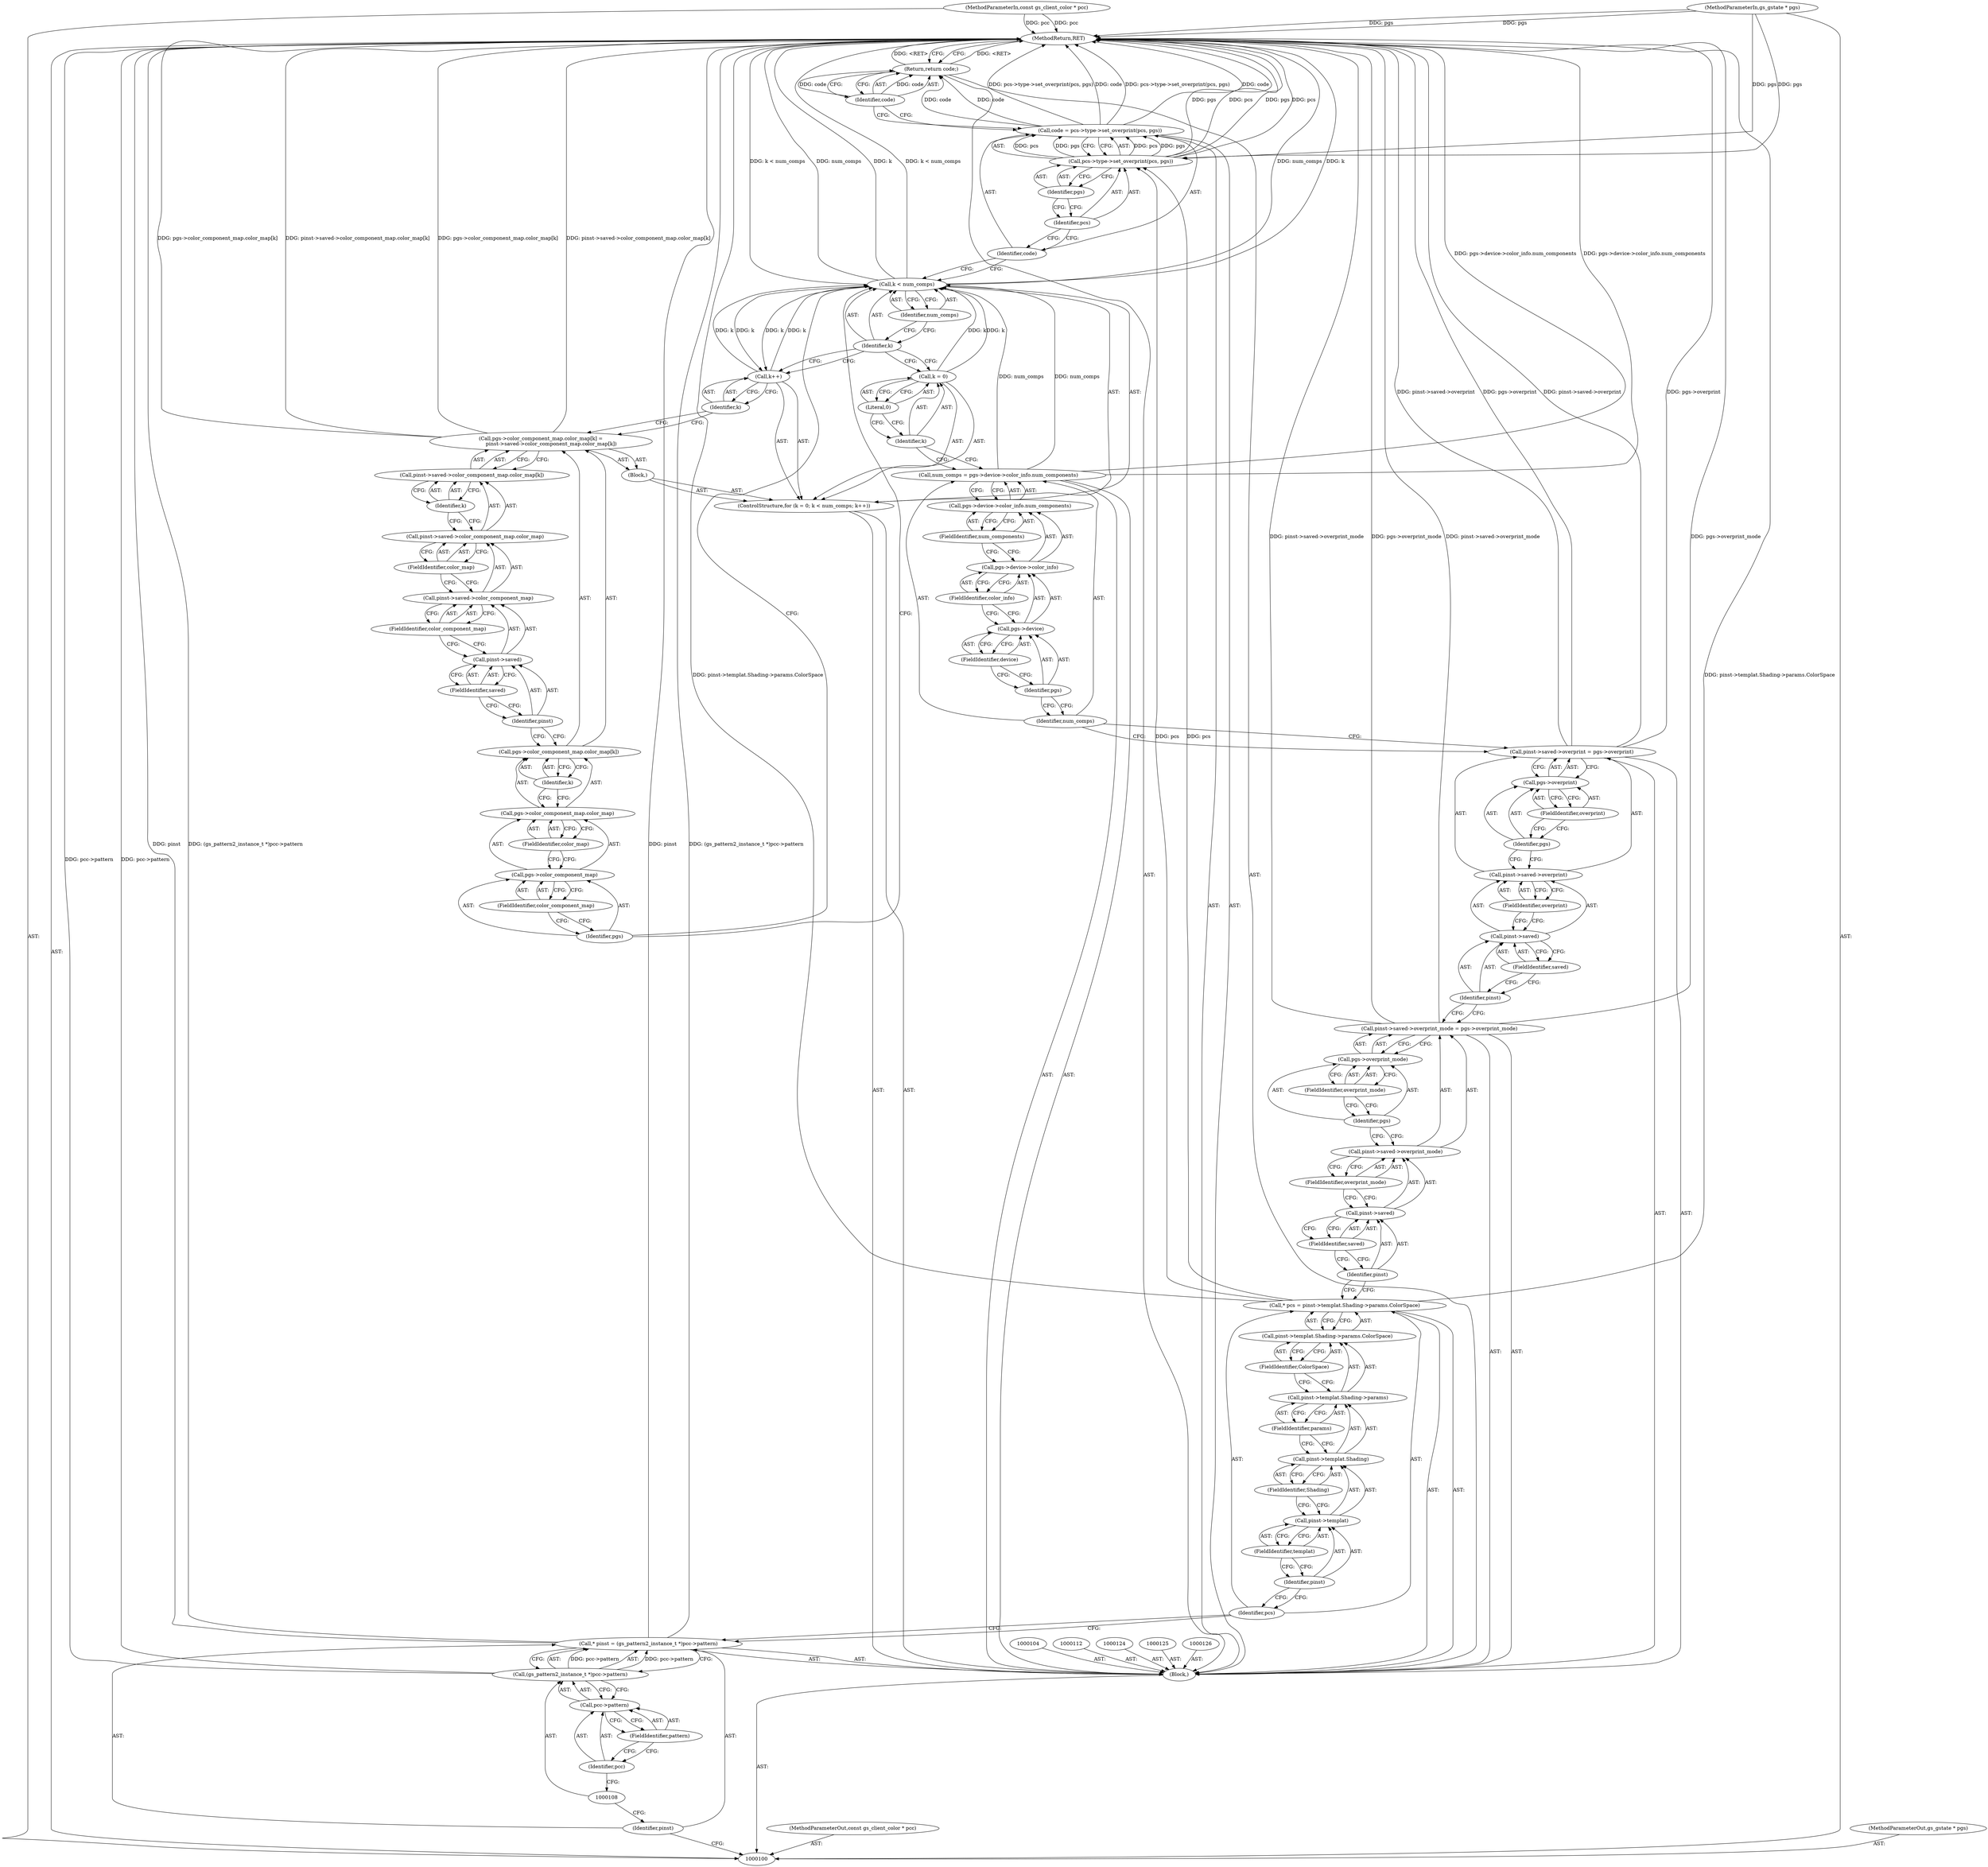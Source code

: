 digraph "0_ghostscript_693baf02152119af6e6afd30bb8ec76d14f84bbf" {
"1000188" [label="(MethodReturn,RET)"];
"1000101" [label="(MethodParameterIn,const gs_client_color * pcc)"];
"1000236" [label="(MethodParameterOut,const gs_client_color * pcc)"];
"1000102" [label="(MethodParameterIn,gs_gstate * pgs)"];
"1000237" [label="(MethodParameterOut,gs_gstate * pgs)"];
"1000147" [label="(Call,pgs->device->color_info.num_components)"];
"1000148" [label="(Call,pgs->device->color_info)"];
"1000149" [label="(Call,pgs->device)"];
"1000150" [label="(Identifier,pgs)"];
"1000151" [label="(FieldIdentifier,device)"];
"1000152" [label="(FieldIdentifier,color_info)"];
"1000153" [label="(FieldIdentifier,num_components)"];
"1000145" [label="(Call,num_comps = pgs->device->color_info.num_components)"];
"1000146" [label="(Identifier,num_comps)"];
"1000155" [label="(Call,k = 0)"];
"1000156" [label="(Identifier,k)"];
"1000157" [label="(Literal,0)"];
"1000158" [label="(Call,k < num_comps)"];
"1000159" [label="(Identifier,k)"];
"1000160" [label="(Identifier,num_comps)"];
"1000161" [label="(Call,k++)"];
"1000162" [label="(Identifier,k)"];
"1000163" [label="(Block,)"];
"1000154" [label="(ControlStructure,for (k = 0; k < num_comps; k++))"];
"1000169" [label="(FieldIdentifier,color_component_map)"];
"1000170" [label="(FieldIdentifier,color_map)"];
"1000171" [label="(Identifier,k)"];
"1000164" [label="(Call,pgs->color_component_map.color_map[k] =\n             pinst->saved->color_component_map.color_map[k])"];
"1000165" [label="(Call,pgs->color_component_map.color_map[k])"];
"1000166" [label="(Call,pgs->color_component_map.color_map)"];
"1000167" [label="(Call,pgs->color_component_map)"];
"1000168" [label="(Identifier,pgs)"];
"1000172" [label="(Call,pinst->saved->color_component_map.color_map[k])"];
"1000173" [label="(Call,pinst->saved->color_component_map.color_map)"];
"1000174" [label="(Call,pinst->saved->color_component_map)"];
"1000175" [label="(Call,pinst->saved)"];
"1000176" [label="(Identifier,pinst)"];
"1000177" [label="(FieldIdentifier,saved)"];
"1000178" [label="(FieldIdentifier,color_component_map)"];
"1000179" [label="(FieldIdentifier,color_map)"];
"1000180" [label="(Identifier,k)"];
"1000183" [label="(Call,pcs->type->set_overprint(pcs, pgs))"];
"1000184" [label="(Identifier,pcs)"];
"1000185" [label="(Identifier,pgs)"];
"1000181" [label="(Call,code = pcs->type->set_overprint(pcs, pgs))"];
"1000182" [label="(Identifier,code)"];
"1000187" [label="(Identifier,code)"];
"1000186" [label="(Return,return code;)"];
"1000103" [label="(Block,)"];
"1000105" [label="(Call,* pinst = (gs_pattern2_instance_t *)pcc->pattern)"];
"1000106" [label="(Identifier,pinst)"];
"1000107" [label="(Call,(gs_pattern2_instance_t *)pcc->pattern)"];
"1000109" [label="(Call,pcc->pattern)"];
"1000110" [label="(Identifier,pcc)"];
"1000111" [label="(FieldIdentifier,pattern)"];
"1000113" [label="(Call,* pcs = pinst->templat.Shading->params.ColorSpace)"];
"1000114" [label="(Identifier,pcs)"];
"1000115" [label="(Call,pinst->templat.Shading->params.ColorSpace)"];
"1000116" [label="(Call,pinst->templat.Shading->params)"];
"1000117" [label="(Call,pinst->templat.Shading)"];
"1000118" [label="(Call,pinst->templat)"];
"1000119" [label="(Identifier,pinst)"];
"1000120" [label="(FieldIdentifier,templat)"];
"1000121" [label="(FieldIdentifier,Shading)"];
"1000122" [label="(FieldIdentifier,params)"];
"1000123" [label="(FieldIdentifier,ColorSpace)"];
"1000131" [label="(FieldIdentifier,saved)"];
"1000132" [label="(FieldIdentifier,overprint_mode)"];
"1000133" [label="(Call,pgs->overprint_mode)"];
"1000134" [label="(Identifier,pgs)"];
"1000135" [label="(FieldIdentifier,overprint_mode)"];
"1000127" [label="(Call,pinst->saved->overprint_mode = pgs->overprint_mode)"];
"1000128" [label="(Call,pinst->saved->overprint_mode)"];
"1000129" [label="(Call,pinst->saved)"];
"1000130" [label="(Identifier,pinst)"];
"1000140" [label="(FieldIdentifier,saved)"];
"1000141" [label="(FieldIdentifier,overprint)"];
"1000142" [label="(Call,pgs->overprint)"];
"1000143" [label="(Identifier,pgs)"];
"1000144" [label="(FieldIdentifier,overprint)"];
"1000136" [label="(Call,pinst->saved->overprint = pgs->overprint)"];
"1000137" [label="(Call,pinst->saved->overprint)"];
"1000138" [label="(Call,pinst->saved)"];
"1000139" [label="(Identifier,pinst)"];
"1000188" -> "1000100"  [label="AST: "];
"1000188" -> "1000186"  [label="CFG: "];
"1000183" -> "1000188"  [label="DDG: pgs"];
"1000183" -> "1000188"  [label="DDG: pcs"];
"1000105" -> "1000188"  [label="DDG: (gs_pattern2_instance_t *)pcc->pattern"];
"1000105" -> "1000188"  [label="DDG: pinst"];
"1000158" -> "1000188"  [label="DDG: num_comps"];
"1000158" -> "1000188"  [label="DDG: k"];
"1000158" -> "1000188"  [label="DDG: k < num_comps"];
"1000113" -> "1000188"  [label="DDG: pinst->templat.Shading->params.ColorSpace"];
"1000127" -> "1000188"  [label="DDG: pinst->saved->overprint_mode"];
"1000127" -> "1000188"  [label="DDG: pgs->overprint_mode"];
"1000164" -> "1000188"  [label="DDG: pgs->color_component_map.color_map[k]"];
"1000164" -> "1000188"  [label="DDG: pinst->saved->color_component_map.color_map[k]"];
"1000181" -> "1000188"  [label="DDG: code"];
"1000181" -> "1000188"  [label="DDG: pcs->type->set_overprint(pcs, pgs)"];
"1000136" -> "1000188"  [label="DDG: pgs->overprint"];
"1000136" -> "1000188"  [label="DDG: pinst->saved->overprint"];
"1000102" -> "1000188"  [label="DDG: pgs"];
"1000101" -> "1000188"  [label="DDG: pcc"];
"1000145" -> "1000188"  [label="DDG: pgs->device->color_info.num_components"];
"1000107" -> "1000188"  [label="DDG: pcc->pattern"];
"1000186" -> "1000188"  [label="DDG: <RET>"];
"1000101" -> "1000100"  [label="AST: "];
"1000101" -> "1000188"  [label="DDG: pcc"];
"1000236" -> "1000100"  [label="AST: "];
"1000102" -> "1000100"  [label="AST: "];
"1000102" -> "1000188"  [label="DDG: pgs"];
"1000102" -> "1000183"  [label="DDG: pgs"];
"1000237" -> "1000100"  [label="AST: "];
"1000147" -> "1000145"  [label="AST: "];
"1000147" -> "1000153"  [label="CFG: "];
"1000148" -> "1000147"  [label="AST: "];
"1000153" -> "1000147"  [label="AST: "];
"1000145" -> "1000147"  [label="CFG: "];
"1000148" -> "1000147"  [label="AST: "];
"1000148" -> "1000152"  [label="CFG: "];
"1000149" -> "1000148"  [label="AST: "];
"1000152" -> "1000148"  [label="AST: "];
"1000153" -> "1000148"  [label="CFG: "];
"1000149" -> "1000148"  [label="AST: "];
"1000149" -> "1000151"  [label="CFG: "];
"1000150" -> "1000149"  [label="AST: "];
"1000151" -> "1000149"  [label="AST: "];
"1000152" -> "1000149"  [label="CFG: "];
"1000150" -> "1000149"  [label="AST: "];
"1000150" -> "1000146"  [label="CFG: "];
"1000151" -> "1000150"  [label="CFG: "];
"1000151" -> "1000149"  [label="AST: "];
"1000151" -> "1000150"  [label="CFG: "];
"1000149" -> "1000151"  [label="CFG: "];
"1000152" -> "1000148"  [label="AST: "];
"1000152" -> "1000149"  [label="CFG: "];
"1000148" -> "1000152"  [label="CFG: "];
"1000153" -> "1000147"  [label="AST: "];
"1000153" -> "1000148"  [label="CFG: "];
"1000147" -> "1000153"  [label="CFG: "];
"1000145" -> "1000103"  [label="AST: "];
"1000145" -> "1000147"  [label="CFG: "];
"1000146" -> "1000145"  [label="AST: "];
"1000147" -> "1000145"  [label="AST: "];
"1000156" -> "1000145"  [label="CFG: "];
"1000145" -> "1000188"  [label="DDG: pgs->device->color_info.num_components"];
"1000145" -> "1000158"  [label="DDG: num_comps"];
"1000146" -> "1000145"  [label="AST: "];
"1000146" -> "1000136"  [label="CFG: "];
"1000150" -> "1000146"  [label="CFG: "];
"1000155" -> "1000154"  [label="AST: "];
"1000155" -> "1000157"  [label="CFG: "];
"1000156" -> "1000155"  [label="AST: "];
"1000157" -> "1000155"  [label="AST: "];
"1000159" -> "1000155"  [label="CFG: "];
"1000155" -> "1000158"  [label="DDG: k"];
"1000156" -> "1000155"  [label="AST: "];
"1000156" -> "1000145"  [label="CFG: "];
"1000157" -> "1000156"  [label="CFG: "];
"1000157" -> "1000155"  [label="AST: "];
"1000157" -> "1000156"  [label="CFG: "];
"1000155" -> "1000157"  [label="CFG: "];
"1000158" -> "1000154"  [label="AST: "];
"1000158" -> "1000160"  [label="CFG: "];
"1000159" -> "1000158"  [label="AST: "];
"1000160" -> "1000158"  [label="AST: "];
"1000168" -> "1000158"  [label="CFG: "];
"1000182" -> "1000158"  [label="CFG: "];
"1000158" -> "1000188"  [label="DDG: num_comps"];
"1000158" -> "1000188"  [label="DDG: k"];
"1000158" -> "1000188"  [label="DDG: k < num_comps"];
"1000155" -> "1000158"  [label="DDG: k"];
"1000161" -> "1000158"  [label="DDG: k"];
"1000145" -> "1000158"  [label="DDG: num_comps"];
"1000158" -> "1000161"  [label="DDG: k"];
"1000159" -> "1000158"  [label="AST: "];
"1000159" -> "1000155"  [label="CFG: "];
"1000159" -> "1000161"  [label="CFG: "];
"1000160" -> "1000159"  [label="CFG: "];
"1000160" -> "1000158"  [label="AST: "];
"1000160" -> "1000159"  [label="CFG: "];
"1000158" -> "1000160"  [label="CFG: "];
"1000161" -> "1000154"  [label="AST: "];
"1000161" -> "1000162"  [label="CFG: "];
"1000162" -> "1000161"  [label="AST: "];
"1000159" -> "1000161"  [label="CFG: "];
"1000161" -> "1000158"  [label="DDG: k"];
"1000158" -> "1000161"  [label="DDG: k"];
"1000162" -> "1000161"  [label="AST: "];
"1000162" -> "1000164"  [label="CFG: "];
"1000161" -> "1000162"  [label="CFG: "];
"1000163" -> "1000154"  [label="AST: "];
"1000164" -> "1000163"  [label="AST: "];
"1000154" -> "1000103"  [label="AST: "];
"1000155" -> "1000154"  [label="AST: "];
"1000158" -> "1000154"  [label="AST: "];
"1000161" -> "1000154"  [label="AST: "];
"1000163" -> "1000154"  [label="AST: "];
"1000169" -> "1000167"  [label="AST: "];
"1000169" -> "1000168"  [label="CFG: "];
"1000167" -> "1000169"  [label="CFG: "];
"1000170" -> "1000166"  [label="AST: "];
"1000170" -> "1000167"  [label="CFG: "];
"1000166" -> "1000170"  [label="CFG: "];
"1000171" -> "1000165"  [label="AST: "];
"1000171" -> "1000166"  [label="CFG: "];
"1000165" -> "1000171"  [label="CFG: "];
"1000164" -> "1000163"  [label="AST: "];
"1000164" -> "1000172"  [label="CFG: "];
"1000165" -> "1000164"  [label="AST: "];
"1000172" -> "1000164"  [label="AST: "];
"1000162" -> "1000164"  [label="CFG: "];
"1000164" -> "1000188"  [label="DDG: pgs->color_component_map.color_map[k]"];
"1000164" -> "1000188"  [label="DDG: pinst->saved->color_component_map.color_map[k]"];
"1000165" -> "1000164"  [label="AST: "];
"1000165" -> "1000171"  [label="CFG: "];
"1000166" -> "1000165"  [label="AST: "];
"1000171" -> "1000165"  [label="AST: "];
"1000176" -> "1000165"  [label="CFG: "];
"1000166" -> "1000165"  [label="AST: "];
"1000166" -> "1000170"  [label="CFG: "];
"1000167" -> "1000166"  [label="AST: "];
"1000170" -> "1000166"  [label="AST: "];
"1000171" -> "1000166"  [label="CFG: "];
"1000167" -> "1000166"  [label="AST: "];
"1000167" -> "1000169"  [label="CFG: "];
"1000168" -> "1000167"  [label="AST: "];
"1000169" -> "1000167"  [label="AST: "];
"1000170" -> "1000167"  [label="CFG: "];
"1000168" -> "1000167"  [label="AST: "];
"1000168" -> "1000158"  [label="CFG: "];
"1000169" -> "1000168"  [label="CFG: "];
"1000172" -> "1000164"  [label="AST: "];
"1000172" -> "1000180"  [label="CFG: "];
"1000173" -> "1000172"  [label="AST: "];
"1000180" -> "1000172"  [label="AST: "];
"1000164" -> "1000172"  [label="CFG: "];
"1000173" -> "1000172"  [label="AST: "];
"1000173" -> "1000179"  [label="CFG: "];
"1000174" -> "1000173"  [label="AST: "];
"1000179" -> "1000173"  [label="AST: "];
"1000180" -> "1000173"  [label="CFG: "];
"1000174" -> "1000173"  [label="AST: "];
"1000174" -> "1000178"  [label="CFG: "];
"1000175" -> "1000174"  [label="AST: "];
"1000178" -> "1000174"  [label="AST: "];
"1000179" -> "1000174"  [label="CFG: "];
"1000175" -> "1000174"  [label="AST: "];
"1000175" -> "1000177"  [label="CFG: "];
"1000176" -> "1000175"  [label="AST: "];
"1000177" -> "1000175"  [label="AST: "];
"1000178" -> "1000175"  [label="CFG: "];
"1000176" -> "1000175"  [label="AST: "];
"1000176" -> "1000165"  [label="CFG: "];
"1000177" -> "1000176"  [label="CFG: "];
"1000177" -> "1000175"  [label="AST: "];
"1000177" -> "1000176"  [label="CFG: "];
"1000175" -> "1000177"  [label="CFG: "];
"1000178" -> "1000174"  [label="AST: "];
"1000178" -> "1000175"  [label="CFG: "];
"1000174" -> "1000178"  [label="CFG: "];
"1000179" -> "1000173"  [label="AST: "];
"1000179" -> "1000174"  [label="CFG: "];
"1000173" -> "1000179"  [label="CFG: "];
"1000180" -> "1000172"  [label="AST: "];
"1000180" -> "1000173"  [label="CFG: "];
"1000172" -> "1000180"  [label="CFG: "];
"1000183" -> "1000181"  [label="AST: "];
"1000183" -> "1000185"  [label="CFG: "];
"1000184" -> "1000183"  [label="AST: "];
"1000185" -> "1000183"  [label="AST: "];
"1000181" -> "1000183"  [label="CFG: "];
"1000183" -> "1000188"  [label="DDG: pgs"];
"1000183" -> "1000188"  [label="DDG: pcs"];
"1000183" -> "1000181"  [label="DDG: pcs"];
"1000183" -> "1000181"  [label="DDG: pgs"];
"1000113" -> "1000183"  [label="DDG: pcs"];
"1000102" -> "1000183"  [label="DDG: pgs"];
"1000184" -> "1000183"  [label="AST: "];
"1000184" -> "1000182"  [label="CFG: "];
"1000185" -> "1000184"  [label="CFG: "];
"1000185" -> "1000183"  [label="AST: "];
"1000185" -> "1000184"  [label="CFG: "];
"1000183" -> "1000185"  [label="CFG: "];
"1000181" -> "1000103"  [label="AST: "];
"1000181" -> "1000183"  [label="CFG: "];
"1000182" -> "1000181"  [label="AST: "];
"1000183" -> "1000181"  [label="AST: "];
"1000187" -> "1000181"  [label="CFG: "];
"1000181" -> "1000188"  [label="DDG: code"];
"1000181" -> "1000188"  [label="DDG: pcs->type->set_overprint(pcs, pgs)"];
"1000183" -> "1000181"  [label="DDG: pcs"];
"1000183" -> "1000181"  [label="DDG: pgs"];
"1000181" -> "1000186"  [label="DDG: code"];
"1000182" -> "1000181"  [label="AST: "];
"1000182" -> "1000158"  [label="CFG: "];
"1000184" -> "1000182"  [label="CFG: "];
"1000187" -> "1000186"  [label="AST: "];
"1000187" -> "1000181"  [label="CFG: "];
"1000186" -> "1000187"  [label="CFG: "];
"1000187" -> "1000186"  [label="DDG: code"];
"1000186" -> "1000103"  [label="AST: "];
"1000186" -> "1000187"  [label="CFG: "];
"1000187" -> "1000186"  [label="AST: "];
"1000188" -> "1000186"  [label="CFG: "];
"1000186" -> "1000188"  [label="DDG: <RET>"];
"1000187" -> "1000186"  [label="DDG: code"];
"1000181" -> "1000186"  [label="DDG: code"];
"1000103" -> "1000100"  [label="AST: "];
"1000104" -> "1000103"  [label="AST: "];
"1000105" -> "1000103"  [label="AST: "];
"1000112" -> "1000103"  [label="AST: "];
"1000113" -> "1000103"  [label="AST: "];
"1000124" -> "1000103"  [label="AST: "];
"1000125" -> "1000103"  [label="AST: "];
"1000126" -> "1000103"  [label="AST: "];
"1000127" -> "1000103"  [label="AST: "];
"1000136" -> "1000103"  [label="AST: "];
"1000145" -> "1000103"  [label="AST: "];
"1000154" -> "1000103"  [label="AST: "];
"1000181" -> "1000103"  [label="AST: "];
"1000186" -> "1000103"  [label="AST: "];
"1000105" -> "1000103"  [label="AST: "];
"1000105" -> "1000107"  [label="CFG: "];
"1000106" -> "1000105"  [label="AST: "];
"1000107" -> "1000105"  [label="AST: "];
"1000114" -> "1000105"  [label="CFG: "];
"1000105" -> "1000188"  [label="DDG: (gs_pattern2_instance_t *)pcc->pattern"];
"1000105" -> "1000188"  [label="DDG: pinst"];
"1000107" -> "1000105"  [label="DDG: pcc->pattern"];
"1000106" -> "1000105"  [label="AST: "];
"1000106" -> "1000100"  [label="CFG: "];
"1000108" -> "1000106"  [label="CFG: "];
"1000107" -> "1000105"  [label="AST: "];
"1000107" -> "1000109"  [label="CFG: "];
"1000108" -> "1000107"  [label="AST: "];
"1000109" -> "1000107"  [label="AST: "];
"1000105" -> "1000107"  [label="CFG: "];
"1000107" -> "1000188"  [label="DDG: pcc->pattern"];
"1000107" -> "1000105"  [label="DDG: pcc->pattern"];
"1000109" -> "1000107"  [label="AST: "];
"1000109" -> "1000111"  [label="CFG: "];
"1000110" -> "1000109"  [label="AST: "];
"1000111" -> "1000109"  [label="AST: "];
"1000107" -> "1000109"  [label="CFG: "];
"1000110" -> "1000109"  [label="AST: "];
"1000110" -> "1000108"  [label="CFG: "];
"1000111" -> "1000110"  [label="CFG: "];
"1000111" -> "1000109"  [label="AST: "];
"1000111" -> "1000110"  [label="CFG: "];
"1000109" -> "1000111"  [label="CFG: "];
"1000113" -> "1000103"  [label="AST: "];
"1000113" -> "1000115"  [label="CFG: "];
"1000114" -> "1000113"  [label="AST: "];
"1000115" -> "1000113"  [label="AST: "];
"1000130" -> "1000113"  [label="CFG: "];
"1000113" -> "1000188"  [label="DDG: pinst->templat.Shading->params.ColorSpace"];
"1000113" -> "1000183"  [label="DDG: pcs"];
"1000114" -> "1000113"  [label="AST: "];
"1000114" -> "1000105"  [label="CFG: "];
"1000119" -> "1000114"  [label="CFG: "];
"1000115" -> "1000113"  [label="AST: "];
"1000115" -> "1000123"  [label="CFG: "];
"1000116" -> "1000115"  [label="AST: "];
"1000123" -> "1000115"  [label="AST: "];
"1000113" -> "1000115"  [label="CFG: "];
"1000116" -> "1000115"  [label="AST: "];
"1000116" -> "1000122"  [label="CFG: "];
"1000117" -> "1000116"  [label="AST: "];
"1000122" -> "1000116"  [label="AST: "];
"1000123" -> "1000116"  [label="CFG: "];
"1000117" -> "1000116"  [label="AST: "];
"1000117" -> "1000121"  [label="CFG: "];
"1000118" -> "1000117"  [label="AST: "];
"1000121" -> "1000117"  [label="AST: "];
"1000122" -> "1000117"  [label="CFG: "];
"1000118" -> "1000117"  [label="AST: "];
"1000118" -> "1000120"  [label="CFG: "];
"1000119" -> "1000118"  [label="AST: "];
"1000120" -> "1000118"  [label="AST: "];
"1000121" -> "1000118"  [label="CFG: "];
"1000119" -> "1000118"  [label="AST: "];
"1000119" -> "1000114"  [label="CFG: "];
"1000120" -> "1000119"  [label="CFG: "];
"1000120" -> "1000118"  [label="AST: "];
"1000120" -> "1000119"  [label="CFG: "];
"1000118" -> "1000120"  [label="CFG: "];
"1000121" -> "1000117"  [label="AST: "];
"1000121" -> "1000118"  [label="CFG: "];
"1000117" -> "1000121"  [label="CFG: "];
"1000122" -> "1000116"  [label="AST: "];
"1000122" -> "1000117"  [label="CFG: "];
"1000116" -> "1000122"  [label="CFG: "];
"1000123" -> "1000115"  [label="AST: "];
"1000123" -> "1000116"  [label="CFG: "];
"1000115" -> "1000123"  [label="CFG: "];
"1000131" -> "1000129"  [label="AST: "];
"1000131" -> "1000130"  [label="CFG: "];
"1000129" -> "1000131"  [label="CFG: "];
"1000132" -> "1000128"  [label="AST: "];
"1000132" -> "1000129"  [label="CFG: "];
"1000128" -> "1000132"  [label="CFG: "];
"1000133" -> "1000127"  [label="AST: "];
"1000133" -> "1000135"  [label="CFG: "];
"1000134" -> "1000133"  [label="AST: "];
"1000135" -> "1000133"  [label="AST: "];
"1000127" -> "1000133"  [label="CFG: "];
"1000134" -> "1000133"  [label="AST: "];
"1000134" -> "1000128"  [label="CFG: "];
"1000135" -> "1000134"  [label="CFG: "];
"1000135" -> "1000133"  [label="AST: "];
"1000135" -> "1000134"  [label="CFG: "];
"1000133" -> "1000135"  [label="CFG: "];
"1000127" -> "1000103"  [label="AST: "];
"1000127" -> "1000133"  [label="CFG: "];
"1000128" -> "1000127"  [label="AST: "];
"1000133" -> "1000127"  [label="AST: "];
"1000139" -> "1000127"  [label="CFG: "];
"1000127" -> "1000188"  [label="DDG: pinst->saved->overprint_mode"];
"1000127" -> "1000188"  [label="DDG: pgs->overprint_mode"];
"1000128" -> "1000127"  [label="AST: "];
"1000128" -> "1000132"  [label="CFG: "];
"1000129" -> "1000128"  [label="AST: "];
"1000132" -> "1000128"  [label="AST: "];
"1000134" -> "1000128"  [label="CFG: "];
"1000129" -> "1000128"  [label="AST: "];
"1000129" -> "1000131"  [label="CFG: "];
"1000130" -> "1000129"  [label="AST: "];
"1000131" -> "1000129"  [label="AST: "];
"1000132" -> "1000129"  [label="CFG: "];
"1000130" -> "1000129"  [label="AST: "];
"1000130" -> "1000113"  [label="CFG: "];
"1000131" -> "1000130"  [label="CFG: "];
"1000140" -> "1000138"  [label="AST: "];
"1000140" -> "1000139"  [label="CFG: "];
"1000138" -> "1000140"  [label="CFG: "];
"1000141" -> "1000137"  [label="AST: "];
"1000141" -> "1000138"  [label="CFG: "];
"1000137" -> "1000141"  [label="CFG: "];
"1000142" -> "1000136"  [label="AST: "];
"1000142" -> "1000144"  [label="CFG: "];
"1000143" -> "1000142"  [label="AST: "];
"1000144" -> "1000142"  [label="AST: "];
"1000136" -> "1000142"  [label="CFG: "];
"1000143" -> "1000142"  [label="AST: "];
"1000143" -> "1000137"  [label="CFG: "];
"1000144" -> "1000143"  [label="CFG: "];
"1000144" -> "1000142"  [label="AST: "];
"1000144" -> "1000143"  [label="CFG: "];
"1000142" -> "1000144"  [label="CFG: "];
"1000136" -> "1000103"  [label="AST: "];
"1000136" -> "1000142"  [label="CFG: "];
"1000137" -> "1000136"  [label="AST: "];
"1000142" -> "1000136"  [label="AST: "];
"1000146" -> "1000136"  [label="CFG: "];
"1000136" -> "1000188"  [label="DDG: pgs->overprint"];
"1000136" -> "1000188"  [label="DDG: pinst->saved->overprint"];
"1000137" -> "1000136"  [label="AST: "];
"1000137" -> "1000141"  [label="CFG: "];
"1000138" -> "1000137"  [label="AST: "];
"1000141" -> "1000137"  [label="AST: "];
"1000143" -> "1000137"  [label="CFG: "];
"1000138" -> "1000137"  [label="AST: "];
"1000138" -> "1000140"  [label="CFG: "];
"1000139" -> "1000138"  [label="AST: "];
"1000140" -> "1000138"  [label="AST: "];
"1000141" -> "1000138"  [label="CFG: "];
"1000139" -> "1000138"  [label="AST: "];
"1000139" -> "1000127"  [label="CFG: "];
"1000140" -> "1000139"  [label="CFG: "];
}

